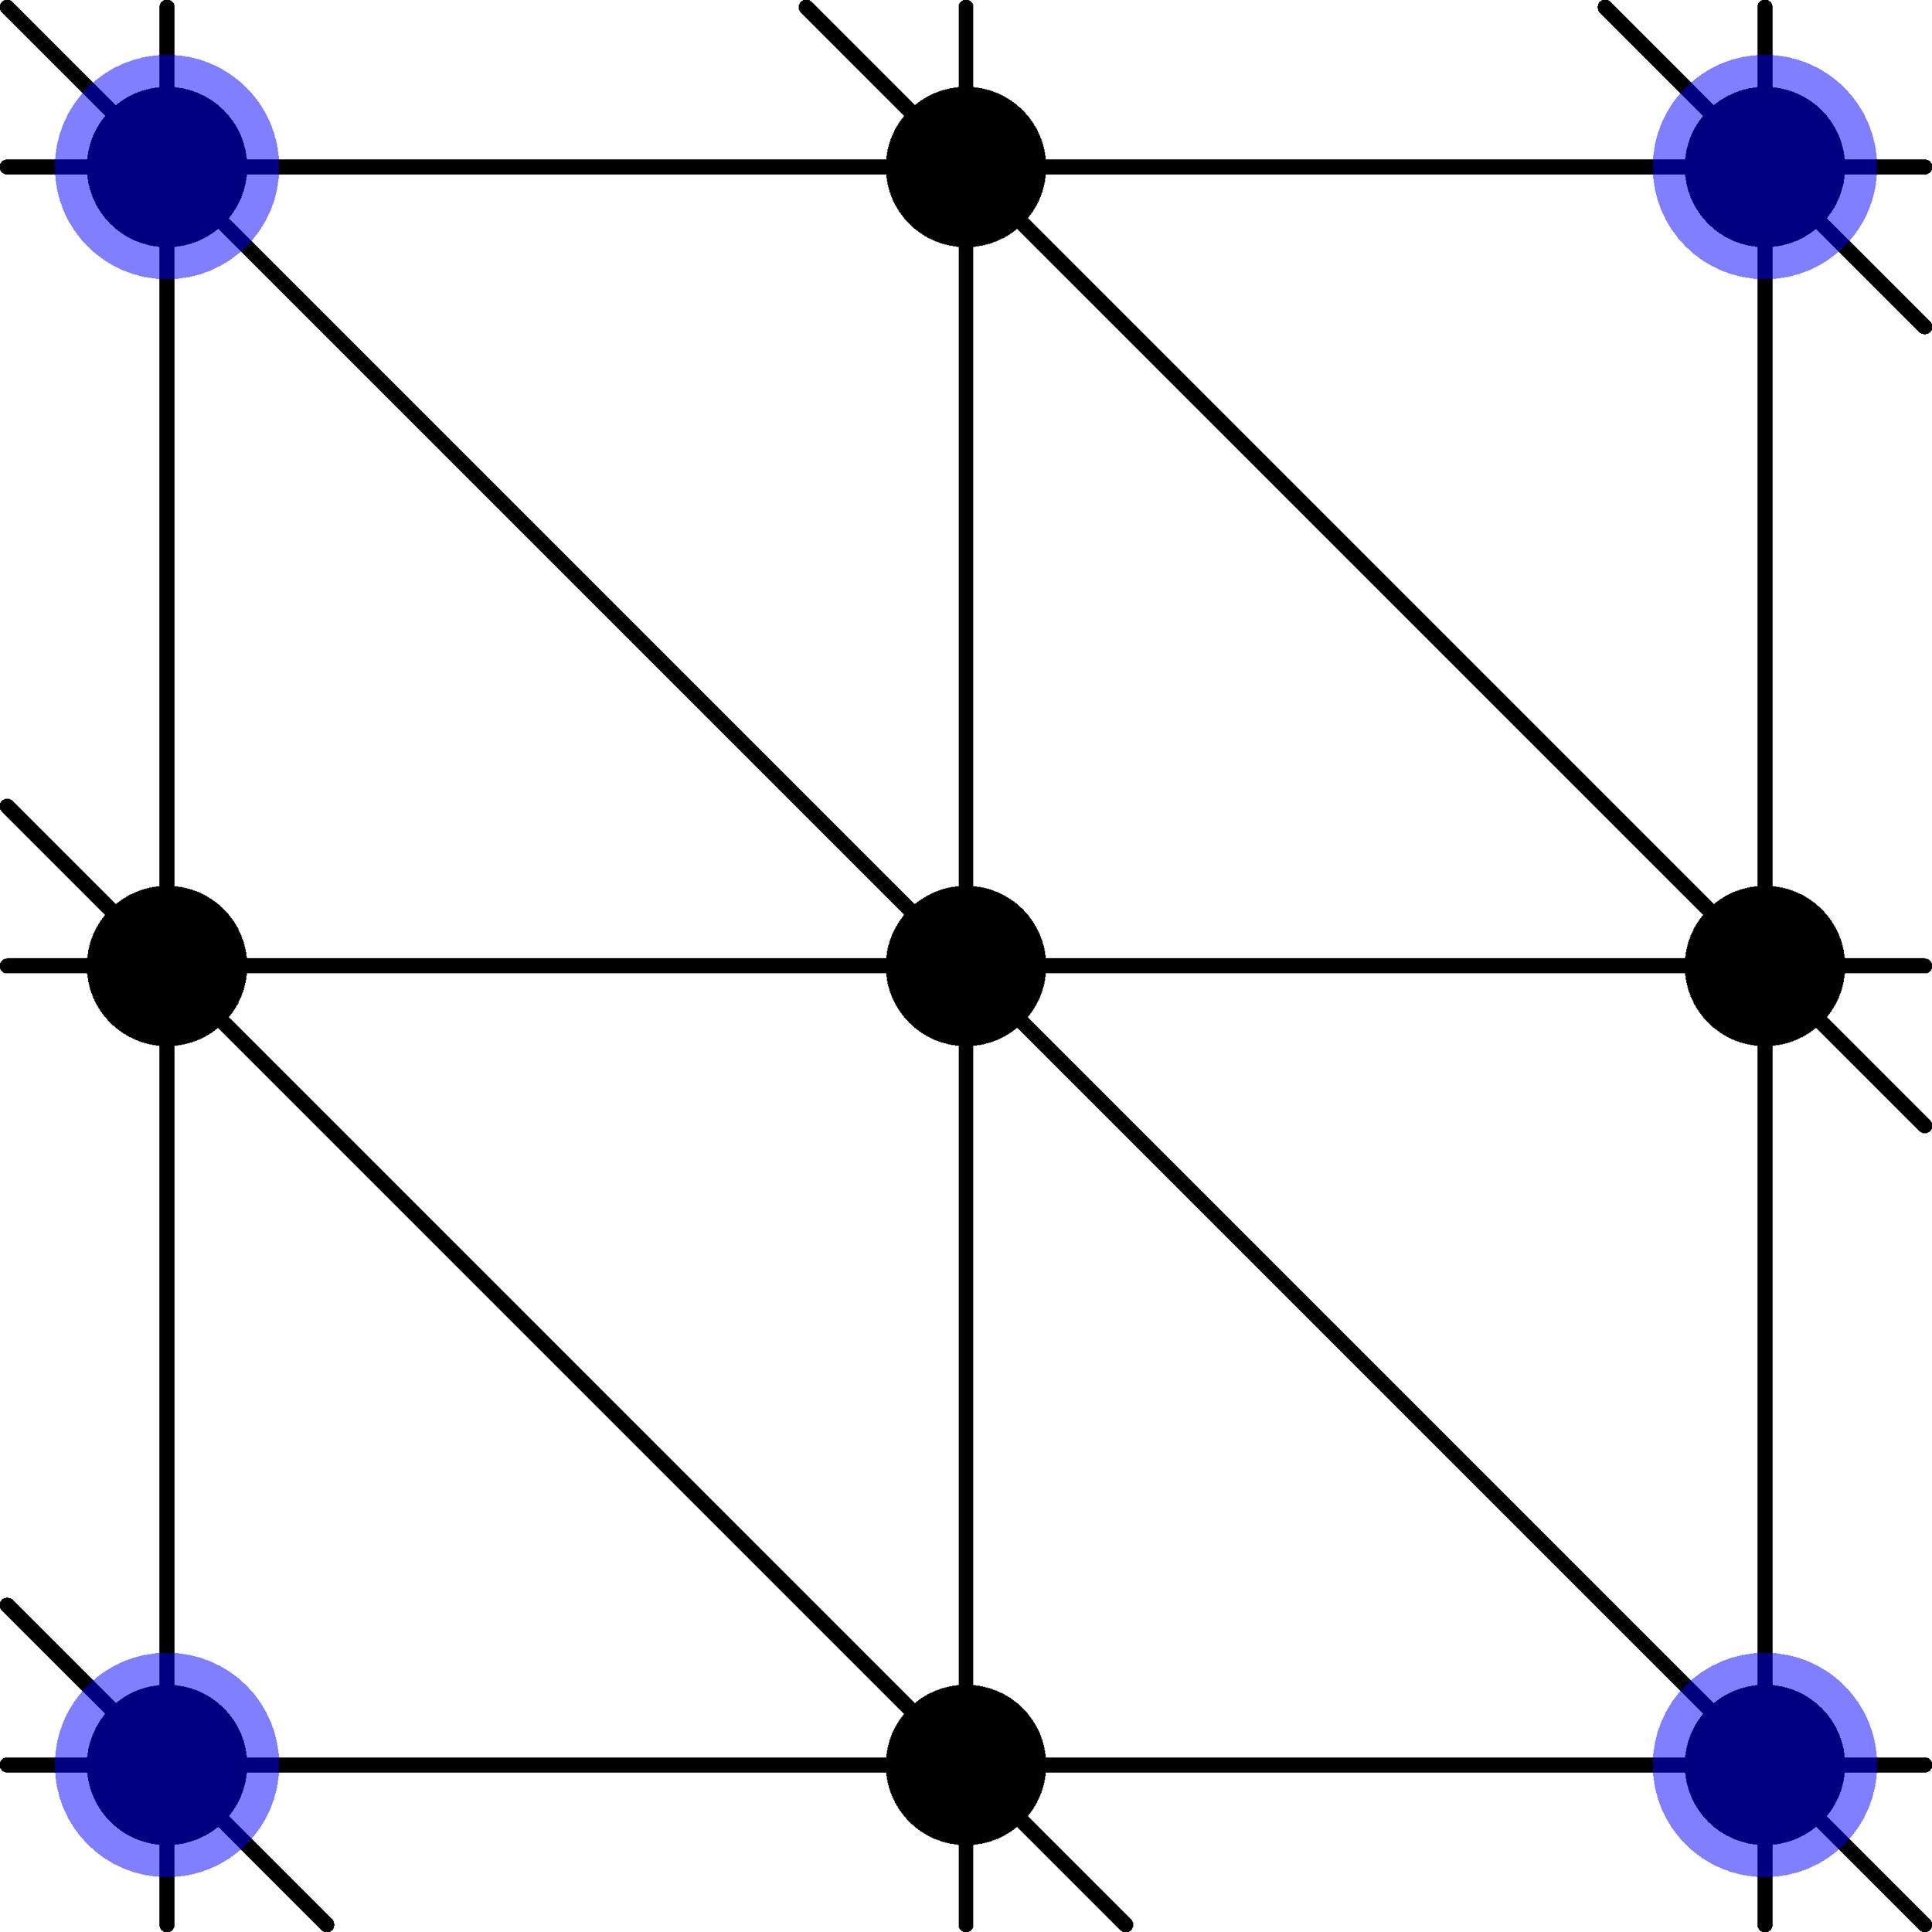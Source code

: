 import graph;

settings.outformat = "png";
settings.render = 16;
defaultpen(fontsize(10pt));
size(200);

real dx = 0.1;
draw((-dx,0.0)--(1+dx,0.0),linewidth(1.5));
draw((-dx,0.5)--(1+dx,0.5),linewidth(1.5));
draw((-dx,1.0)--(1+dx,1.0),linewidth(1.5));
draw((0.0,-dx)--(0.0,1+dx),linewidth(1.5));
draw((0.5,-dx)--(0.5,1+dx),linewidth(1.5));
draw((1.0,-dx)--(1.0,1+dx),linewidth(1.5));
draw((0.0-dx,0.0+dx)--(0.0+dx,0.0-dx),linewidth(1.5));
draw((0.0-dx,0.5+dx)--(0.5+dx,0.0-dx),linewidth(1.5));
draw((0.0-dx,1.0+dx)--(1.0+dx,0.0-dx),linewidth(1.5));
draw((0.5-dx,1.0+dx)--(1.0+dx,0.5-dx),linewidth(1.5));
draw((1.0-dx,1.0+dx)--(1.0+dx,1.0-dx),linewidth(1.5));

fill(circle((0.0,0.0), 0.05), black);
fill(circle((0.5,0.0), 0.05), black);
fill(circle((1.0,0.0), 0.05), black);
fill(circle((0.0,0.5), 0.05), black);
fill(circle((0.5,0.5), 0.05), black);
fill(circle((1.0,0.5), 0.05), black);
fill(circle((0.0,1.0), 0.05), black);
fill(circle((0.5,1.0), 0.05), black);
fill(circle((1.0,1.0), 0.05), black);

fill(circle((0.0,0.0), 0.07), blue+opacity(0.5));
fill(circle((1.0,0.0), 0.07), blue+opacity(0.5));
fill(circle((0.0,1.0), 0.07), blue+opacity(0.5));
fill(circle((1.0,1.0), 0.07), blue+opacity(0.5));

// real size = 0.025;
// draw(shift(0.0, 0.0) * scale(size) * ((-1,-1)--(1,1)), fuchsia+linewidth(4));
// draw(shift(0.0, 0.0) * scale(size) * ((-1,1)--(1,-1)), fuchsia+linewidth(4));
// draw(shift(1.0, 0.0) * scale(size) * ((-1,-1)--(1,1)), fuchsia+linewidth(4));
// draw(shift(1.0, 0.0) * scale(size) * ((-1,1)--(1,-1)), fuchsia+linewidth(4));
// draw(shift(1.0, 1.0) * scale(size) * ((-1,-1)--(1,1)), fuchsia+linewidth(4));
// draw(shift(1.0, 1.0) * scale(size) * ((-1,1)--(1,-1)), fuchsia+linewidth(4));
// draw(shift(0.0, 1.0) * scale(size) * ((-1,-1)--(1,1)), fuchsia+linewidth(4));
// draw(shift(0.0, 1.0) * scale(size) * ((-1,1)--(1,-1)), fuchsia+linewidth(4));